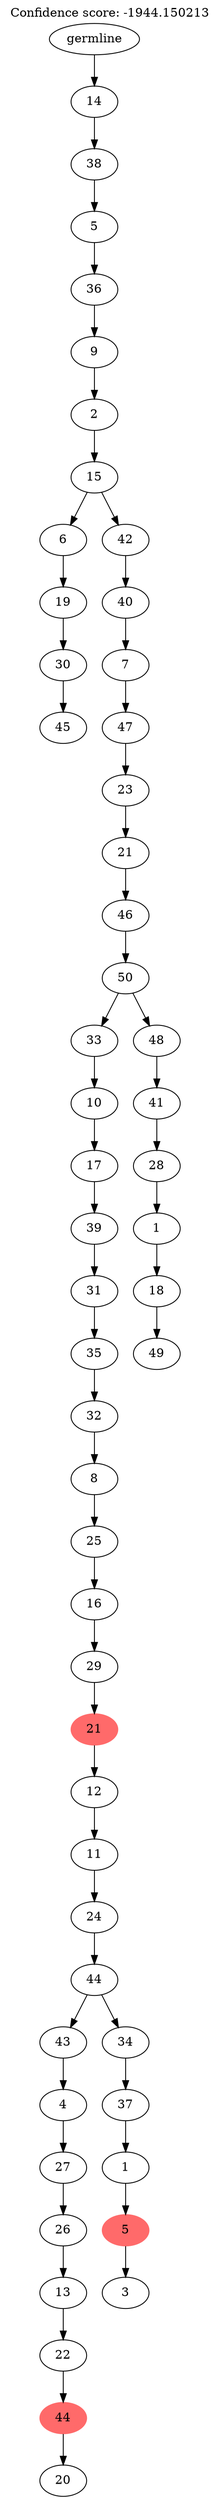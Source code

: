 digraph g {
	"53" -> "54";
	"54" [label="45"];
	"52" -> "53";
	"53" [label="30"];
	"51" -> "52";
	"52" [label="19"];
	"49" -> "50";
	"50" [label="20"];
	"48" -> "49";
	"49" [color=indianred1, style=filled, label="44"];
	"47" -> "48";
	"48" [label="22"];
	"46" -> "47";
	"47" [label="13"];
	"45" -> "46";
	"46" [label="26"];
	"44" -> "45";
	"45" [label="27"];
	"43" -> "44";
	"44" [label="4"];
	"41" -> "42";
	"42" [label="3"];
	"40" -> "41";
	"41" [color=indianred1, style=filled, label="5"];
	"39" -> "40";
	"40" [label="1"];
	"38" -> "39";
	"39" [label="37"];
	"37" -> "38";
	"38" [label="34"];
	"37" -> "43";
	"43" [label="43"];
	"36" -> "37";
	"37" [label="44"];
	"35" -> "36";
	"36" [label="24"];
	"34" -> "35";
	"35" [label="11"];
	"33" -> "34";
	"34" [label="12"];
	"32" -> "33";
	"33" [color=indianred1, style=filled, label="21"];
	"31" -> "32";
	"32" [label="29"];
	"30" -> "31";
	"31" [label="16"];
	"29" -> "30";
	"30" [label="25"];
	"28" -> "29";
	"29" [label="8"];
	"27" -> "28";
	"28" [label="32"];
	"26" -> "27";
	"27" [label="35"];
	"25" -> "26";
	"26" [label="31"];
	"24" -> "25";
	"25" [label="39"];
	"23" -> "24";
	"24" [label="17"];
	"22" -> "23";
	"23" [label="10"];
	"20" -> "21";
	"21" [label="49"];
	"19" -> "20";
	"20" [label="18"];
	"18" -> "19";
	"19" [label="1"];
	"17" -> "18";
	"18" [label="28"];
	"16" -> "17";
	"17" [label="41"];
	"15" -> "16";
	"16" [label="48"];
	"15" -> "22";
	"22" [label="33"];
	"14" -> "15";
	"15" [label="50"];
	"13" -> "14";
	"14" [label="46"];
	"12" -> "13";
	"13" [label="21"];
	"11" -> "12";
	"12" [label="23"];
	"10" -> "11";
	"11" [label="47"];
	"9" -> "10";
	"10" [label="7"];
	"8" -> "9";
	"9" [label="40"];
	"7" -> "8";
	"8" [label="42"];
	"7" -> "51";
	"51" [label="6"];
	"6" -> "7";
	"7" [label="15"];
	"5" -> "6";
	"6" [label="2"];
	"4" -> "5";
	"5" [label="9"];
	"3" -> "4";
	"4" [label="36"];
	"2" -> "3";
	"3" [label="5"];
	"1" -> "2";
	"2" [label="38"];
	"0" -> "1";
	"1" [label="14"];
	"0" [label="germline"];
	labelloc="t";
	label="Confidence score: -1944.150213";
}
